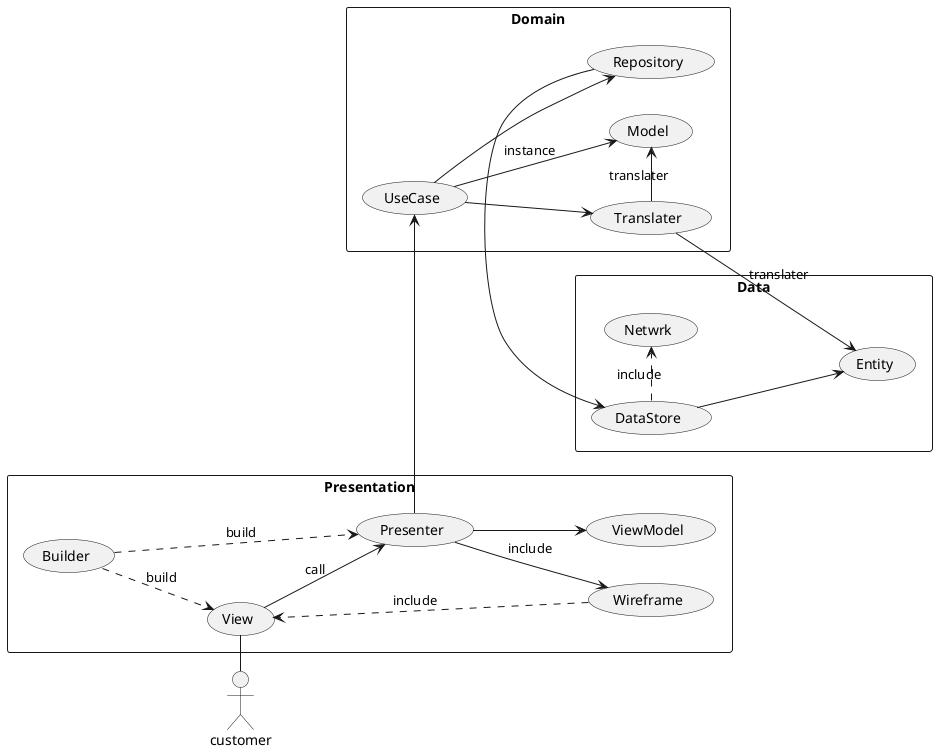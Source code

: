 @startuml
left to right direction
skinparam packageStyle rectangle
actor customer

rectangle Presentation {
  customer - (View)
  (View) --> (Presenter) : call
  (Builder) ..> (Presenter) : build
  (Builder) ..> (View) : build
  (Presenter) --> (Wireframe) : include
  (Presenter) --> (ViewModel)
  (Wireframe) ..> (View) : include
}

rectangle Domain {
  (Presenter) -> (UseCase)
  (UseCase) --> (Repository) 
  (UseCase) --> (Translater)
  (UseCase) --> (Model) : instance
  (Translater) -> (Model) : translater
}

rectangle Data {
  (Repository) -> (DataStore)
  (DataStore) --> (Entity)
  (DataStore) .> (Netwrk) : include
  (Translater) -> (Entity) : translater
}
@enduml
